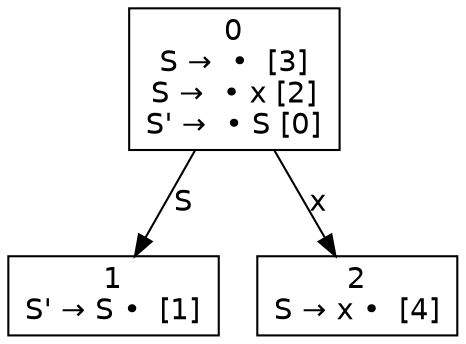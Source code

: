 digraph d{
node [fontname=Helvetica,shape=box];
edge [fontname=Helvetica];
n0 [label=<0<br />S →  •  [3]<br />S →  • x [2]<br />S' →  • S [0]>];
n1 [label=<1<br />S' → S •  [1]>];
n2 [label=<2<br />S → x •  [4]>];
n0 -> n1 [label="S"];
n0 -> n2 [label="x"];
}